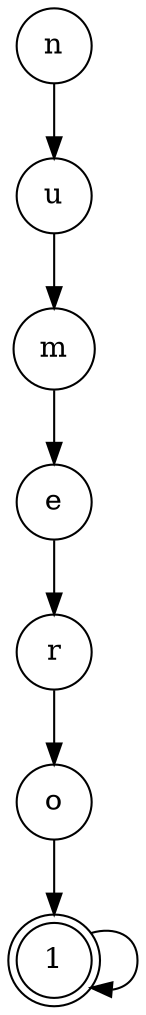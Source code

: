 digraph {   
    node [shape = doublecircle, color = black] 1 ;
    node [shape = circle];
    node [color= black];
    n -> u -> m -> e -> r -> o -> 1 -> 1;	
}